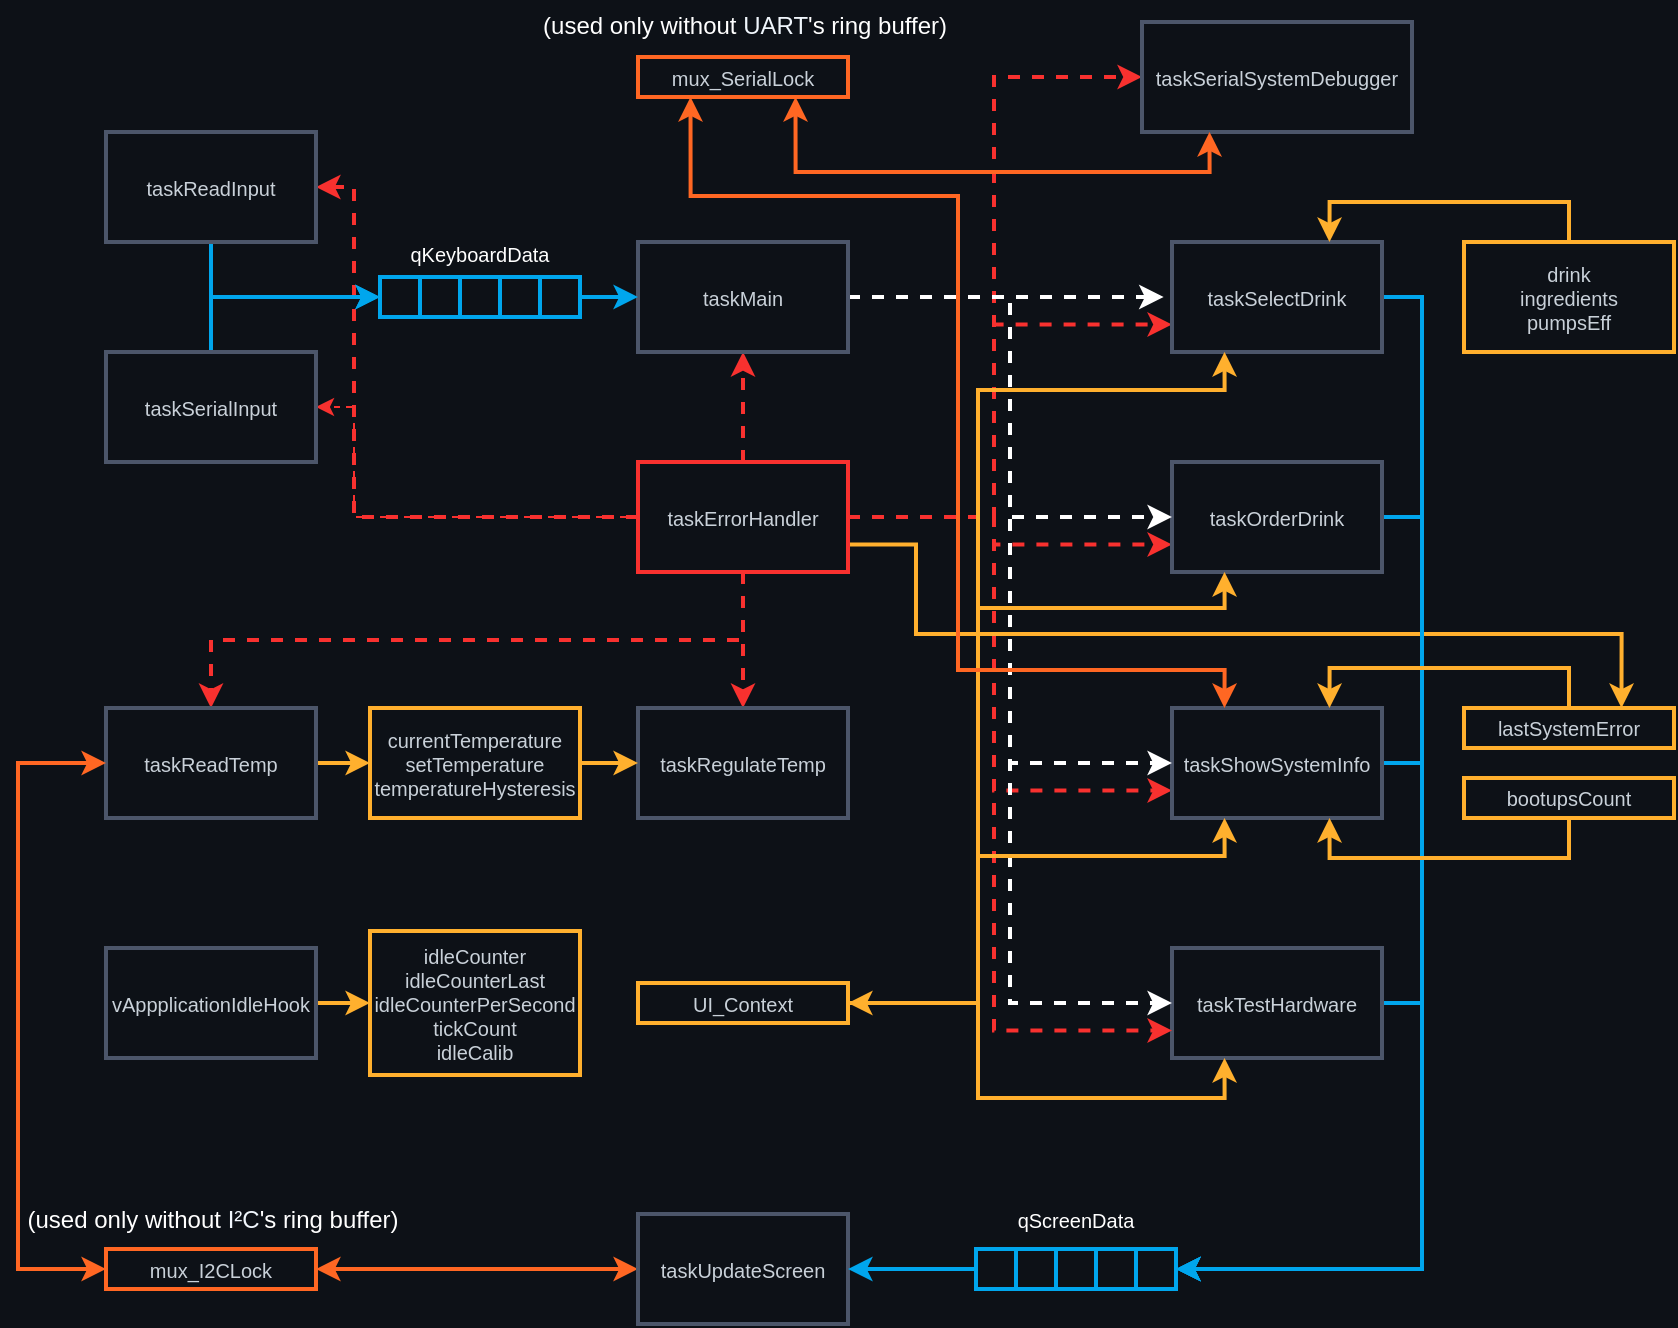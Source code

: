 <mxfile version="28.1.1">
  <diagram name="Page-1" id="_fgNbCBozK9R5fLy6JvO">
    <mxGraphModel dx="1890" dy="1782" grid="0" gridSize="10" guides="1" tooltips="1" connect="1" arrows="1" fold="1" page="0" pageScale="1" pageWidth="850" pageHeight="1100" background="light-dark(#0D1117,#0D1117)" math="0" shadow="0">
      <root>
        <mxCell id="0" />
        <mxCell id="1" parent="0" />
        <mxCell id="HnXs1HMfGt2ZgMy22FsK-139" style="edgeStyle=orthogonalEdgeStyle;rounded=0;orthogonalLoop=1;jettySize=auto;html=1;entryX=1;entryY=0.5;entryDx=0;entryDy=0;strokeColor=#FF6723;strokeWidth=2;startArrow=classic;startFill=1;" edge="1" parent="1" source="-oGY_kGoAMbRIR_1ziQC-6" target="HnXs1HMfGt2ZgMy22FsK-83">
          <mxGeometry relative="1" as="geometry" />
        </mxCell>
        <mxCell id="-oGY_kGoAMbRIR_1ziQC-6" value="taskUpdateScreen" style="rounded=0;whiteSpace=wrap;html=1;fontSize=10;align=center;glass=0;shadow=0;strokeWidth=2;perimeterSpacing=0;strokeColor=#4C566A;fillColor=none;fontColor=#C9D1D9;verticalAlign=middle;spacingLeft=0;spacingTop=0;fontFamily=Helvetica;" parent="1" vertex="1">
          <mxGeometry x="-177" y="-275" width="105" height="55" as="geometry" />
        </mxCell>
        <mxCell id="HnXs1HMfGt2ZgMy22FsK-141" style="edgeStyle=orthogonalEdgeStyle;rounded=0;orthogonalLoop=1;jettySize=auto;html=1;entryX=1;entryY=0.5;entryDx=0;entryDy=0;strokeColor=#00A6ED;strokeWidth=2;" edge="1" parent="1" source="HnXs1HMfGt2ZgMy22FsK-3" target="-oGY_kGoAMbRIR_1ziQC-6">
          <mxGeometry relative="1" as="geometry" />
        </mxCell>
        <mxCell id="HnXs1HMfGt2ZgMy22FsK-3" value="" style="rounded=0;whiteSpace=wrap;html=1;fontSize=10;align=left;glass=0;shadow=0;strokeWidth=2;perimeterSpacing=0;strokeColor=#00A6ED;fillColor=none;fontColor=#C9D1D9;verticalAlign=middle;spacingLeft=0;spacingTop=0;fontFamily=Helvetica;" vertex="1" parent="1">
          <mxGeometry x="-8" y="-257.5" width="20" height="20" as="geometry" />
        </mxCell>
        <mxCell id="HnXs1HMfGt2ZgMy22FsK-4" value="" style="rounded=0;whiteSpace=wrap;html=1;fontSize=10;align=left;glass=0;shadow=0;strokeWidth=2;perimeterSpacing=0;strokeColor=#00A6ED;fillColor=none;fontColor=#C9D1D9;verticalAlign=middle;spacingLeft=0;spacingTop=0;fontFamily=Helvetica;" vertex="1" parent="1">
          <mxGeometry x="12" y="-257.5" width="20" height="20" as="geometry" />
        </mxCell>
        <mxCell id="HnXs1HMfGt2ZgMy22FsK-5" value="" style="rounded=0;whiteSpace=wrap;html=1;fontSize=10;align=left;glass=0;shadow=0;strokeWidth=2;perimeterSpacing=0;strokeColor=#00A6ED;fillColor=none;fontColor=#C9D1D9;verticalAlign=middle;spacingLeft=0;spacingTop=0;fontFamily=Helvetica;" vertex="1" parent="1">
          <mxGeometry x="32" y="-257.5" width="20" height="20" as="geometry" />
        </mxCell>
        <mxCell id="HnXs1HMfGt2ZgMy22FsK-6" value="" style="rounded=0;whiteSpace=wrap;html=1;fontSize=10;align=left;glass=0;shadow=0;strokeWidth=2;perimeterSpacing=0;strokeColor=#00A6ED;fillColor=none;fontColor=#C9D1D9;verticalAlign=middle;spacingLeft=0;spacingTop=0;fontFamily=Helvetica;" vertex="1" parent="1">
          <mxGeometry x="52" y="-257.5" width="20" height="20" as="geometry" />
        </mxCell>
        <mxCell id="HnXs1HMfGt2ZgMy22FsK-7" value="" style="rounded=0;whiteSpace=wrap;html=1;fontSize=10;align=left;glass=0;shadow=0;strokeWidth=2;perimeterSpacing=0;strokeColor=#00A6ED;fillColor=none;fontColor=#C9D1D9;verticalAlign=middle;spacingLeft=0;spacingTop=0;fontFamily=Helvetica;" vertex="1" parent="1">
          <mxGeometry x="72" y="-257.5" width="20" height="20" as="geometry" />
        </mxCell>
        <mxCell id="HnXs1HMfGt2ZgMy22FsK-8" value="&lt;span style=&quot;font-family: Helvetica; font-size: 10px; font-style: normal; font-variant-ligatures: normal; font-variant-caps: normal; font-weight: 400; letter-spacing: normal; orphans: 2; text-indent: 0px; text-transform: none; widows: 2; word-spacing: 0px; -webkit-text-stroke-width: 0px; white-space: normal; text-decoration-thickness: initial; text-decoration-style: initial; text-decoration-color: initial; float: none; display: inline !important;&quot;&gt;qScreenData&lt;/span&gt;" style="text;whiteSpace=wrap;html=1;fontColor=#FFFFFF;labelBorderColor=none;labelBackgroundColor=none;align=center;verticalAlign=middle;" vertex="1" parent="1">
          <mxGeometry x="-8" y="-282" width="100" height="20" as="geometry" />
        </mxCell>
        <mxCell id="HnXs1HMfGt2ZgMy22FsK-142" style="edgeStyle=orthogonalEdgeStyle;rounded=0;orthogonalLoop=1;jettySize=auto;html=1;entryX=1;entryY=0.5;entryDx=0;entryDy=0;exitX=1;exitY=0.5;exitDx=0;exitDy=0;strokeColor=#00A6ED;strokeWidth=2;" edge="1" parent="1" source="HnXs1HMfGt2ZgMy22FsK-23" target="HnXs1HMfGt2ZgMy22FsK-7">
          <mxGeometry relative="1" as="geometry" />
        </mxCell>
        <mxCell id="HnXs1HMfGt2ZgMy22FsK-23" value="taskTestHardware" style="rounded=0;whiteSpace=wrap;html=1;fontSize=10;align=center;glass=0;shadow=0;strokeWidth=2;perimeterSpacing=0;strokeColor=#4C566A;fillColor=none;fontColor=#C9D1D9;verticalAlign=middle;spacingLeft=0;spacingTop=0;fontFamily=Helvetica;" vertex="1" parent="1">
          <mxGeometry x="90" y="-408" width="105" height="55" as="geometry" />
        </mxCell>
        <mxCell id="HnXs1HMfGt2ZgMy22FsK-128" style="edgeStyle=orthogonalEdgeStyle;rounded=0;orthogonalLoop=1;jettySize=auto;html=1;entryX=0;entryY=0.75;entryDx=0;entryDy=0;strokeColor=#F8312F;dashed=1;strokeWidth=2;" edge="1" parent="1" source="HnXs1HMfGt2ZgMy22FsK-24" target="HnXs1HMfGt2ZgMy22FsK-26">
          <mxGeometry relative="1" as="geometry">
            <Array as="points">
              <mxPoint x="1" y="-623" />
              <mxPoint x="1" y="-610" />
            </Array>
          </mxGeometry>
        </mxCell>
        <mxCell id="HnXs1HMfGt2ZgMy22FsK-129" style="edgeStyle=orthogonalEdgeStyle;rounded=0;orthogonalLoop=1;jettySize=auto;html=1;exitX=1;exitY=0.5;exitDx=0;exitDy=0;entryX=0;entryY=0.75;entryDx=0;entryDy=0;strokeColor=#F8312F;dashed=1;strokeWidth=2;" edge="1" parent="1" source="HnXs1HMfGt2ZgMy22FsK-24" target="HnXs1HMfGt2ZgMy22FsK-25">
          <mxGeometry relative="1" as="geometry">
            <Array as="points">
              <mxPoint x="1" y="-623" />
              <mxPoint x="1" y="-487" />
            </Array>
          </mxGeometry>
        </mxCell>
        <mxCell id="HnXs1HMfGt2ZgMy22FsK-130" style="edgeStyle=orthogonalEdgeStyle;rounded=0;orthogonalLoop=1;jettySize=auto;html=1;entryX=0;entryY=0.75;entryDx=0;entryDy=0;strokeColor=#F8312F;dashed=1;strokeWidth=2;" edge="1" parent="1" source="HnXs1HMfGt2ZgMy22FsK-24" target="HnXs1HMfGt2ZgMy22FsK-23">
          <mxGeometry relative="1" as="geometry">
            <Array as="points">
              <mxPoint x="1" y="-623" />
              <mxPoint x="1" y="-367" />
            </Array>
          </mxGeometry>
        </mxCell>
        <mxCell id="HnXs1HMfGt2ZgMy22FsK-131" style="edgeStyle=orthogonalEdgeStyle;rounded=0;orthogonalLoop=1;jettySize=auto;html=1;entryX=0;entryY=0.75;entryDx=0;entryDy=0;strokeColor=#F8312F;dashed=1;strokeWidth=2;" edge="1" parent="1" source="HnXs1HMfGt2ZgMy22FsK-24" target="HnXs1HMfGt2ZgMy22FsK-27">
          <mxGeometry relative="1" as="geometry">
            <Array as="points">
              <mxPoint x="1" y="-624" />
              <mxPoint x="1" y="-720" />
            </Array>
          </mxGeometry>
        </mxCell>
        <mxCell id="HnXs1HMfGt2ZgMy22FsK-132" style="edgeStyle=orthogonalEdgeStyle;rounded=0;orthogonalLoop=1;jettySize=auto;html=1;entryX=0.5;entryY=1;entryDx=0;entryDy=0;strokeColor=#F8312F;dashed=1;strokeWidth=2;" edge="1" parent="1" source="HnXs1HMfGt2ZgMy22FsK-24" target="HnXs1HMfGt2ZgMy22FsK-33">
          <mxGeometry relative="1" as="geometry" />
        </mxCell>
        <mxCell id="HnXs1HMfGt2ZgMy22FsK-133" style="edgeStyle=orthogonalEdgeStyle;rounded=0;orthogonalLoop=1;jettySize=auto;html=1;entryX=1;entryY=0.5;entryDx=0;entryDy=0;strokeColor=#F8312F;dashed=1;" edge="1" parent="1" source="HnXs1HMfGt2ZgMy22FsK-24" target="HnXs1HMfGt2ZgMy22FsK-103">
          <mxGeometry relative="1" as="geometry">
            <Array as="points">
              <mxPoint x="-319" y="-623" />
              <mxPoint x="-319" y="-679" />
            </Array>
          </mxGeometry>
        </mxCell>
        <mxCell id="HnXs1HMfGt2ZgMy22FsK-134" style="edgeStyle=orthogonalEdgeStyle;rounded=0;orthogonalLoop=1;jettySize=auto;html=1;entryX=1;entryY=0.5;entryDx=0;entryDy=0;strokeColor=#F8312F;dashed=1;strokeWidth=2;" edge="1" parent="1" source="HnXs1HMfGt2ZgMy22FsK-24" target="HnXs1HMfGt2ZgMy22FsK-102">
          <mxGeometry relative="1" as="geometry">
            <Array as="points">
              <mxPoint x="-319" y="-624" />
              <mxPoint x="-319" y="-788" />
            </Array>
          </mxGeometry>
        </mxCell>
        <mxCell id="HnXs1HMfGt2ZgMy22FsK-135" style="edgeStyle=orthogonalEdgeStyle;rounded=0;orthogonalLoop=1;jettySize=auto;html=1;entryX=0.5;entryY=0;entryDx=0;entryDy=0;strokeColor=#F8312F;dashed=1;strokeWidth=2;" edge="1" parent="1" source="HnXs1HMfGt2ZgMy22FsK-24" target="HnXs1HMfGt2ZgMy22FsK-62">
          <mxGeometry relative="1" as="geometry" />
        </mxCell>
        <mxCell id="HnXs1HMfGt2ZgMy22FsK-136" style="edgeStyle=orthogonalEdgeStyle;rounded=0;orthogonalLoop=1;jettySize=auto;html=1;entryX=0.5;entryY=0;entryDx=0;entryDy=0;exitX=0.5;exitY=1;exitDx=0;exitDy=0;strokeColor=#F8312F;dashed=1;strokeWidth=2;" edge="1" parent="1" source="HnXs1HMfGt2ZgMy22FsK-24" target="HnXs1HMfGt2ZgMy22FsK-61">
          <mxGeometry relative="1" as="geometry" />
        </mxCell>
        <mxCell id="HnXs1HMfGt2ZgMy22FsK-137" style="edgeStyle=orthogonalEdgeStyle;rounded=0;orthogonalLoop=1;jettySize=auto;html=1;entryX=0;entryY=0.5;entryDx=0;entryDy=0;strokeColor=#F8312F;dashed=1;strokeWidth=2;" edge="1" parent="1" source="HnXs1HMfGt2ZgMy22FsK-24" target="HnXs1HMfGt2ZgMy22FsK-87">
          <mxGeometry relative="1" as="geometry">
            <Array as="points">
              <mxPoint x="1" y="-624" />
              <mxPoint x="1" y="-843" />
            </Array>
          </mxGeometry>
        </mxCell>
        <mxCell id="HnXs1HMfGt2ZgMy22FsK-158" style="edgeStyle=orthogonalEdgeStyle;rounded=0;orthogonalLoop=1;jettySize=auto;html=1;exitX=1;exitY=0.75;exitDx=0;exitDy=0;entryX=0.75;entryY=0;entryDx=0;entryDy=0;strokeColor=#FFB02E;strokeWidth=2;" edge="1" parent="1" source="HnXs1HMfGt2ZgMy22FsK-24" target="HnXs1HMfGt2ZgMy22FsK-152">
          <mxGeometry relative="1" as="geometry">
            <Array as="points">
              <mxPoint x="-38" y="-610" />
              <mxPoint x="-38" y="-565" />
              <mxPoint x="315" y="-565" />
            </Array>
          </mxGeometry>
        </mxCell>
        <mxCell id="HnXs1HMfGt2ZgMy22FsK-24" value="taskErrorHandler" style="rounded=0;whiteSpace=wrap;html=1;fontSize=10;align=center;glass=0;shadow=0;strokeWidth=2;perimeterSpacing=0;strokeColor=#F8312F;fillColor=none;fontColor=#C9D1D9;verticalAlign=middle;spacingLeft=0;spacingTop=0;fontFamily=Helvetica;" vertex="1" parent="1">
          <mxGeometry x="-177" y="-651" width="105" height="55" as="geometry" />
        </mxCell>
        <mxCell id="HnXs1HMfGt2ZgMy22FsK-146" style="edgeStyle=orthogonalEdgeStyle;rounded=0;orthogonalLoop=1;jettySize=auto;html=1;entryX=1;entryY=0.5;entryDx=0;entryDy=0;strokeColor=#00A6ED;exitX=1;exitY=0.5;exitDx=0;exitDy=0;strokeWidth=2;" edge="1" parent="1" source="HnXs1HMfGt2ZgMy22FsK-25" target="HnXs1HMfGt2ZgMy22FsK-7">
          <mxGeometry relative="1" as="geometry" />
        </mxCell>
        <mxCell id="HnXs1HMfGt2ZgMy22FsK-25" value="taskShowSystemInfo" style="rounded=0;whiteSpace=wrap;html=1;fontSize=10;align=center;glass=0;shadow=0;strokeWidth=2;perimeterSpacing=0;strokeColor=#4C566A;fillColor=none;fontColor=#C9D1D9;verticalAlign=middle;spacingLeft=0;spacingTop=0;fontFamily=Helvetica;" vertex="1" parent="1">
          <mxGeometry x="90" y="-528" width="105" height="55" as="geometry" />
        </mxCell>
        <mxCell id="HnXs1HMfGt2ZgMy22FsK-145" style="edgeStyle=orthogonalEdgeStyle;rounded=0;orthogonalLoop=1;jettySize=auto;html=1;entryX=1;entryY=0.5;entryDx=0;entryDy=0;exitX=1;exitY=0.5;exitDx=0;exitDy=0;strokeColor=#00A6ED;strokeWidth=2;" edge="1" parent="1" source="HnXs1HMfGt2ZgMy22FsK-26" target="HnXs1HMfGt2ZgMy22FsK-7">
          <mxGeometry relative="1" as="geometry" />
        </mxCell>
        <mxCell id="HnXs1HMfGt2ZgMy22FsK-26" value="taskOrderDrink" style="rounded=0;whiteSpace=wrap;html=1;fontSize=10;align=center;glass=0;shadow=0;strokeWidth=2;perimeterSpacing=0;strokeColor=#4C566A;fillColor=none;fontColor=#C9D1D9;verticalAlign=middle;spacingLeft=0;spacingTop=0;fontFamily=Helvetica;" vertex="1" parent="1">
          <mxGeometry x="90" y="-651" width="105" height="55" as="geometry" />
        </mxCell>
        <mxCell id="HnXs1HMfGt2ZgMy22FsK-144" style="edgeStyle=orthogonalEdgeStyle;rounded=0;orthogonalLoop=1;jettySize=auto;html=1;entryX=1;entryY=0.5;entryDx=0;entryDy=0;exitX=1;exitY=0.5;exitDx=0;exitDy=0;strokeColor=#00A6ED;strokeWidth=2;" edge="1" parent="1" source="HnXs1HMfGt2ZgMy22FsK-27" target="HnXs1HMfGt2ZgMy22FsK-7">
          <mxGeometry relative="1" as="geometry" />
        </mxCell>
        <mxCell id="HnXs1HMfGt2ZgMy22FsK-27" value="taskSelectDrink" style="rounded=0;whiteSpace=wrap;html=1;fontSize=10;align=center;glass=0;shadow=0;strokeWidth=2;perimeterSpacing=0;strokeColor=#4C566A;fillColor=none;fontColor=#C9D1D9;verticalAlign=middle;spacingLeft=0;spacingTop=0;fontFamily=Helvetica;" vertex="1" parent="1">
          <mxGeometry x="90" y="-761" width="105" height="55" as="geometry" />
        </mxCell>
        <mxCell id="HnXs1HMfGt2ZgMy22FsK-117" style="edgeStyle=orthogonalEdgeStyle;rounded=0;orthogonalLoop=1;jettySize=auto;html=1;fontColor=#FFFFFF;strokeColor=#FFFFFF;dashed=1;strokeWidth=2;" edge="1" parent="1" source="HnXs1HMfGt2ZgMy22FsK-33">
          <mxGeometry relative="1" as="geometry">
            <mxPoint x="85.829" y="-733.5" as="targetPoint" />
          </mxGeometry>
        </mxCell>
        <mxCell id="HnXs1HMfGt2ZgMy22FsK-118" style="edgeStyle=orthogonalEdgeStyle;rounded=0;orthogonalLoop=1;jettySize=auto;html=1;entryX=0;entryY=0.5;entryDx=0;entryDy=0;strokeColor=#FFFFFF;dashed=1;strokeWidth=2;" edge="1" parent="1" source="HnXs1HMfGt2ZgMy22FsK-33" target="HnXs1HMfGt2ZgMy22FsK-26">
          <mxGeometry relative="1" as="geometry" />
        </mxCell>
        <mxCell id="HnXs1HMfGt2ZgMy22FsK-119" style="edgeStyle=orthogonalEdgeStyle;rounded=0;orthogonalLoop=1;jettySize=auto;html=1;entryX=0;entryY=0.5;entryDx=0;entryDy=0;strokeColor=#FFFFFF;dashed=1;strokeWidth=2;" edge="1" parent="1" source="HnXs1HMfGt2ZgMy22FsK-33" target="HnXs1HMfGt2ZgMy22FsK-25">
          <mxGeometry relative="1" as="geometry" />
        </mxCell>
        <mxCell id="HnXs1HMfGt2ZgMy22FsK-120" style="edgeStyle=orthogonalEdgeStyle;rounded=0;orthogonalLoop=1;jettySize=auto;html=1;entryX=0;entryY=0.5;entryDx=0;entryDy=0;dashed=1;strokeColor=#FFFFFF;strokeWidth=2;" edge="1" parent="1" source="HnXs1HMfGt2ZgMy22FsK-33" target="HnXs1HMfGt2ZgMy22FsK-23">
          <mxGeometry relative="1" as="geometry" />
        </mxCell>
        <mxCell id="HnXs1HMfGt2ZgMy22FsK-33" value="taskMain" style="rounded=0;whiteSpace=wrap;html=1;fontSize=10;align=center;glass=0;shadow=0;strokeWidth=2;perimeterSpacing=0;strokeColor=#4C566A;fillColor=none;fontColor=#C9D1D9;verticalAlign=middle;spacingLeft=0;spacingTop=0;fontFamily=Helvetica;" vertex="1" parent="1">
          <mxGeometry x="-177" y="-761" width="105" height="55" as="geometry" />
        </mxCell>
        <mxCell id="HnXs1HMfGt2ZgMy22FsK-39" value="&lt;span style=&quot;font-family: Helvetica; font-size: 10px; font-style: normal; font-variant-ligatures: normal; font-variant-caps: normal; font-weight: 400; letter-spacing: normal; orphans: 2; text-indent: 0px; text-transform: none; widows: 2; word-spacing: 0px; -webkit-text-stroke-width: 0px; white-space: normal; text-decoration-thickness: initial; text-decoration-style: initial; text-decoration-color: initial; float: none; display: inline !important;&quot;&gt;qKeyboardData&lt;/span&gt;" style="text;whiteSpace=wrap;html=1;fontColor=#FFFFFF;labelBorderColor=none;labelBackgroundColor=none;align=center;verticalAlign=middle;" vertex="1" parent="1">
          <mxGeometry x="-306" y="-765" width="100" height="20" as="geometry" />
        </mxCell>
        <mxCell id="HnXs1HMfGt2ZgMy22FsK-147" style="edgeStyle=orthogonalEdgeStyle;rounded=0;orthogonalLoop=1;jettySize=auto;html=1;entryX=0.25;entryY=1;entryDx=0;entryDy=0;strokeColor=#FFB02E;strokeWidth=2;" edge="1" parent="1" source="HnXs1HMfGt2ZgMy22FsK-42" target="HnXs1HMfGt2ZgMy22FsK-23">
          <mxGeometry relative="1" as="geometry">
            <Array as="points">
              <mxPoint x="-7" y="-380" />
              <mxPoint x="-7" y="-333" />
              <mxPoint x="116" y="-333" />
            </Array>
          </mxGeometry>
        </mxCell>
        <mxCell id="HnXs1HMfGt2ZgMy22FsK-148" style="edgeStyle=orthogonalEdgeStyle;rounded=0;orthogonalLoop=1;jettySize=auto;html=1;entryX=0.25;entryY=1;entryDx=0;entryDy=0;strokeColor=#FFB02E;strokeWidth=2;" edge="1" parent="1" source="HnXs1HMfGt2ZgMy22FsK-42" target="HnXs1HMfGt2ZgMy22FsK-25">
          <mxGeometry relative="1" as="geometry">
            <Array as="points">
              <mxPoint x="-7" y="-380" />
              <mxPoint x="-7" y="-454" />
              <mxPoint x="116" y="-454" />
            </Array>
          </mxGeometry>
        </mxCell>
        <mxCell id="HnXs1HMfGt2ZgMy22FsK-149" style="edgeStyle=orthogonalEdgeStyle;rounded=0;orthogonalLoop=1;jettySize=auto;html=1;entryX=0.25;entryY=1;entryDx=0;entryDy=0;strokeColor=#FFB02E;strokeWidth=2;" edge="1" parent="1" source="HnXs1HMfGt2ZgMy22FsK-42" target="HnXs1HMfGt2ZgMy22FsK-26">
          <mxGeometry relative="1" as="geometry">
            <Array as="points">
              <mxPoint x="-7" y="-380" />
              <mxPoint x="-7" y="-578" />
              <mxPoint x="116" y="-578" />
            </Array>
          </mxGeometry>
        </mxCell>
        <mxCell id="HnXs1HMfGt2ZgMy22FsK-150" style="edgeStyle=orthogonalEdgeStyle;rounded=0;orthogonalLoop=1;jettySize=auto;html=1;entryX=0.25;entryY=1;entryDx=0;entryDy=0;strokeColor=#FFB02E;startArrow=classic;startFill=1;strokeWidth=2;" edge="1" parent="1" source="HnXs1HMfGt2ZgMy22FsK-42" target="HnXs1HMfGt2ZgMy22FsK-27">
          <mxGeometry relative="1" as="geometry">
            <Array as="points">
              <mxPoint x="-7" y="-380" />
              <mxPoint x="-7" y="-687" />
              <mxPoint x="116" y="-687" />
            </Array>
          </mxGeometry>
        </mxCell>
        <mxCell id="HnXs1HMfGt2ZgMy22FsK-42" value="UI_Context" style="rounded=0;whiteSpace=wrap;html=1;fontSize=10;align=center;glass=0;shadow=0;strokeWidth=2;perimeterSpacing=0;strokeColor=#FFB02E;fillColor=none;fontColor=#C9D1D9;verticalAlign=middle;spacingLeft=0;spacingTop=0;fontFamily=Helvetica;" vertex="1" parent="1">
          <mxGeometry x="-177" y="-390.5" width="105" height="20" as="geometry" />
        </mxCell>
        <mxCell id="HnXs1HMfGt2ZgMy22FsK-125" style="edgeStyle=orthogonalEdgeStyle;rounded=0;orthogonalLoop=1;jettySize=auto;html=1;entryX=0;entryY=0.5;entryDx=0;entryDy=0;strokeColor=#FFB02E;strokeWidth=2;" edge="1" parent="1" source="HnXs1HMfGt2ZgMy22FsK-61" target="HnXs1HMfGt2ZgMy22FsK-63">
          <mxGeometry relative="1" as="geometry" />
        </mxCell>
        <mxCell id="HnXs1HMfGt2ZgMy22FsK-61" value="taskReadTemp" style="rounded=0;whiteSpace=wrap;html=1;fontSize=10;align=center;glass=0;shadow=0;strokeWidth=2;perimeterSpacing=0;strokeColor=#4C566A;fillColor=none;fontColor=#C9D1D9;verticalAlign=middle;spacingLeft=0;spacingTop=0;fontFamily=Helvetica;" vertex="1" parent="1">
          <mxGeometry x="-443" y="-528" width="105" height="55" as="geometry" />
        </mxCell>
        <mxCell id="HnXs1HMfGt2ZgMy22FsK-62" value="taskRegulateTemp" style="rounded=0;whiteSpace=wrap;html=1;fontSize=10;align=center;glass=0;shadow=0;strokeWidth=2;perimeterSpacing=0;strokeColor=#4C566A;fillColor=none;fontColor=#C9D1D9;verticalAlign=middle;spacingLeft=0;spacingTop=0;fontFamily=Helvetica;" vertex="1" parent="1">
          <mxGeometry x="-177" y="-528" width="105" height="55" as="geometry" />
        </mxCell>
        <mxCell id="HnXs1HMfGt2ZgMy22FsK-123" style="edgeStyle=orthogonalEdgeStyle;rounded=0;orthogonalLoop=1;jettySize=auto;html=1;entryX=0;entryY=0.5;entryDx=0;entryDy=0;strokeColor=#FFB02E;strokeWidth=2;" edge="1" parent="1" source="HnXs1HMfGt2ZgMy22FsK-63" target="HnXs1HMfGt2ZgMy22FsK-62">
          <mxGeometry relative="1" as="geometry" />
        </mxCell>
        <mxCell id="HnXs1HMfGt2ZgMy22FsK-63" value="currentTemperature&lt;div&gt;setTemperature&lt;/div&gt;&lt;div&gt;temperatureHysteresis&lt;/div&gt;" style="rounded=0;whiteSpace=wrap;html=1;fontSize=10;align=center;glass=0;shadow=0;strokeWidth=2;perimeterSpacing=0;strokeColor=#FFB02E;fillColor=none;fontColor=#C9D1D9;verticalAlign=middle;spacingLeft=0;spacingTop=0;fontFamily=Helvetica;" vertex="1" parent="1">
          <mxGeometry x="-311" y="-528" width="105" height="55" as="geometry" />
        </mxCell>
        <mxCell id="HnXs1HMfGt2ZgMy22FsK-126" style="edgeStyle=orthogonalEdgeStyle;rounded=0;orthogonalLoop=1;jettySize=auto;html=1;entryX=0;entryY=0.5;entryDx=0;entryDy=0;strokeColor=#FFB02E;strokeWidth=2;" edge="1" parent="1" source="HnXs1HMfGt2ZgMy22FsK-70" target="HnXs1HMfGt2ZgMy22FsK-71">
          <mxGeometry relative="1" as="geometry" />
        </mxCell>
        <mxCell id="HnXs1HMfGt2ZgMy22FsK-70" value="vAppplicationIdleHook" style="rounded=0;whiteSpace=wrap;html=1;fontSize=10;align=center;glass=0;shadow=0;strokeWidth=2;perimeterSpacing=0;strokeColor=#4C566A;fillColor=none;fontColor=#C9D1D9;verticalAlign=middle;spacingLeft=0;spacingTop=0;fontFamily=Helvetica;" vertex="1" parent="1">
          <mxGeometry x="-443" y="-408" width="105" height="55" as="geometry" />
        </mxCell>
        <mxCell id="HnXs1HMfGt2ZgMy22FsK-71" value="idleCounter&lt;div&gt;idleCounterLast&lt;/div&gt;&lt;div&gt;idleCounterPerSecond&lt;/div&gt;&lt;div&gt;tickCount&lt;/div&gt;&lt;div&gt;idleCalib&lt;/div&gt;" style="rounded=0;whiteSpace=wrap;html=1;fontSize=10;align=center;glass=0;shadow=0;strokeWidth=2;perimeterSpacing=0;strokeColor=#FFB02E;fillColor=none;fontColor=#C9D1D9;verticalAlign=middle;spacingLeft=0;spacingTop=0;fontFamily=Helvetica;" vertex="1" parent="1">
          <mxGeometry x="-311" y="-416.5" width="105" height="72" as="geometry" />
        </mxCell>
        <mxCell id="HnXs1HMfGt2ZgMy22FsK-140" style="edgeStyle=orthogonalEdgeStyle;rounded=0;orthogonalLoop=1;jettySize=auto;html=1;entryX=0;entryY=0.5;entryDx=0;entryDy=0;strokeColor=#FF6723;strokeWidth=2;startArrow=classic;startFill=1;" edge="1" parent="1" source="HnXs1HMfGt2ZgMy22FsK-83" target="HnXs1HMfGt2ZgMy22FsK-61">
          <mxGeometry relative="1" as="geometry">
            <Array as="points">
              <mxPoint x="-487" y="-247.5" />
              <mxPoint x="-487" y="-500" />
            </Array>
          </mxGeometry>
        </mxCell>
        <mxCell id="HnXs1HMfGt2ZgMy22FsK-83" value="mux_I2CLock" style="rounded=0;whiteSpace=wrap;html=1;fontSize=10;align=center;glass=0;shadow=0;strokeWidth=2;perimeterSpacing=0;strokeColor=#FF6723;fillColor=none;fontColor=#C9D1D9;verticalAlign=middle;spacingLeft=0;spacingTop=0;fontFamily=Helvetica;" vertex="1" parent="1">
          <mxGeometry x="-443" y="-257.5" width="105" height="20" as="geometry" />
        </mxCell>
        <mxCell id="HnXs1HMfGt2ZgMy22FsK-86" value="(used only without&amp;nbsp;&lt;span style=&quot;background-color: rgb(13, 17, 23); color: rgb(240, 246, 252); text-align: start; text-wrap-mode: wrap;&quot;&gt;&lt;font face=&quot;Helvetica&quot; style=&quot;&quot;&gt;I²C&lt;/font&gt;&lt;/span&gt;&#39;s ring buffer)" style="text;html=1;align=center;verticalAlign=middle;resizable=0;points=[];autosize=1;strokeColor=none;fillColor=none;fontColor=#FFFFFF;" vertex="1" parent="1">
          <mxGeometry x="-492" y="-285" width="203" height="26" as="geometry" />
        </mxCell>
        <mxCell id="HnXs1HMfGt2ZgMy22FsK-87" value="taskSerialSystemDebugger" style="rounded=0;whiteSpace=wrap;html=1;fontSize=10;align=center;glass=0;shadow=0;strokeWidth=2;perimeterSpacing=0;strokeColor=#4C566A;fillColor=none;fontColor=#C9D1D9;verticalAlign=middle;spacingLeft=0;spacingTop=0;fontFamily=Helvetica;" vertex="1" parent="1">
          <mxGeometry x="75" y="-871" width="135" height="55" as="geometry" />
        </mxCell>
        <mxCell id="HnXs1HMfGt2ZgMy22FsK-156" style="edgeStyle=orthogonalEdgeStyle;rounded=0;orthogonalLoop=1;jettySize=auto;html=1;entryX=0.75;entryY=1;entryDx=0;entryDy=0;strokeColor=#FFB02E;exitX=0.5;exitY=1;exitDx=0;exitDy=0;strokeWidth=2;" edge="1" parent="1" source="HnXs1HMfGt2ZgMy22FsK-90" target="HnXs1HMfGt2ZgMy22FsK-25">
          <mxGeometry relative="1" as="geometry">
            <Array as="points">
              <mxPoint x="288" y="-453" />
              <mxPoint x="169" y="-453" />
            </Array>
          </mxGeometry>
        </mxCell>
        <mxCell id="HnXs1HMfGt2ZgMy22FsK-90" value="bootupsCount" style="rounded=0;whiteSpace=wrap;html=1;fontSize=10;align=center;glass=0;shadow=0;strokeWidth=2;perimeterSpacing=0;strokeColor=#FFB02E;fillColor=none;fontColor=#C9D1D9;verticalAlign=middle;spacingLeft=0;spacingTop=0;fontFamily=Helvetica;" vertex="1" parent="1">
          <mxGeometry x="236" y="-493" width="105" height="20" as="geometry" />
        </mxCell>
        <mxCell id="HnXs1HMfGt2ZgMy22FsK-157" style="edgeStyle=orthogonalEdgeStyle;rounded=0;orthogonalLoop=1;jettySize=auto;html=1;entryX=0.75;entryY=0;entryDx=0;entryDy=0;exitX=0.5;exitY=0;exitDx=0;exitDy=0;strokeColor=#FFB02E;strokeWidth=2;" edge="1" parent="1" source="HnXs1HMfGt2ZgMy22FsK-92" target="HnXs1HMfGt2ZgMy22FsK-27">
          <mxGeometry relative="1" as="geometry" />
        </mxCell>
        <mxCell id="HnXs1HMfGt2ZgMy22FsK-92" value="drink&lt;div&gt;ingredients&lt;/div&gt;&lt;div&gt;pumpsEff&lt;/div&gt;" style="rounded=0;whiteSpace=wrap;html=1;fontSize=10;align=center;glass=0;shadow=0;strokeWidth=2;perimeterSpacing=0;strokeColor=#FFB02E;fillColor=none;fontColor=#C9D1D9;verticalAlign=middle;spacingLeft=0;spacingTop=0;fontFamily=Helvetica;" vertex="1" parent="1">
          <mxGeometry x="236" y="-761" width="105" height="55" as="geometry" />
        </mxCell>
        <mxCell id="HnXs1HMfGt2ZgMy22FsK-112" style="edgeStyle=orthogonalEdgeStyle;rounded=0;orthogonalLoop=1;jettySize=auto;html=1;entryX=0;entryY=0.5;entryDx=0;entryDy=0;strokeColor=#00A6ED;exitX=0.5;exitY=1;exitDx=0;exitDy=0;strokeWidth=2;" edge="1" parent="1" source="HnXs1HMfGt2ZgMy22FsK-102" target="HnXs1HMfGt2ZgMy22FsK-106">
          <mxGeometry relative="1" as="geometry" />
        </mxCell>
        <mxCell id="HnXs1HMfGt2ZgMy22FsK-102" value="taskReadInput" style="rounded=0;whiteSpace=wrap;html=1;fontSize=10;align=center;glass=0;shadow=0;strokeWidth=2;perimeterSpacing=0;strokeColor=#4C566A;fillColor=none;fontColor=#C9D1D9;verticalAlign=middle;spacingLeft=0;spacingTop=0;fontFamily=Helvetica;" vertex="1" parent="1">
          <mxGeometry x="-443" y="-816" width="105" height="55" as="geometry" />
        </mxCell>
        <mxCell id="HnXs1HMfGt2ZgMy22FsK-113" style="edgeStyle=orthogonalEdgeStyle;rounded=0;orthogonalLoop=1;jettySize=auto;html=1;entryX=0;entryY=0.5;entryDx=0;entryDy=0;strokeColor=#00A6ED;exitX=0.5;exitY=0;exitDx=0;exitDy=0;strokeWidth=2;" edge="1" parent="1" source="HnXs1HMfGt2ZgMy22FsK-103" target="HnXs1HMfGt2ZgMy22FsK-106">
          <mxGeometry relative="1" as="geometry" />
        </mxCell>
        <mxCell id="HnXs1HMfGt2ZgMy22FsK-103" value="taskSerialInput" style="rounded=0;whiteSpace=wrap;html=1;fontSize=10;align=center;glass=0;shadow=0;strokeWidth=2;perimeterSpacing=0;strokeColor=#4C566A;fillColor=none;fontColor=#C9D1D9;verticalAlign=middle;spacingLeft=0;spacingTop=0;fontFamily=Helvetica;" vertex="1" parent="1">
          <mxGeometry x="-443" y="-706" width="105" height="55" as="geometry" />
        </mxCell>
        <mxCell id="HnXs1HMfGt2ZgMy22FsK-106" value="" style="rounded=0;whiteSpace=wrap;html=1;fontSize=10;align=left;glass=0;shadow=0;strokeWidth=2;perimeterSpacing=0;strokeColor=#00A6ED;fillColor=none;fontColor=#C9D1D9;verticalAlign=middle;spacingLeft=0;spacingTop=0;fontFamily=Helvetica;" vertex="1" parent="1">
          <mxGeometry x="-306" y="-743.5" width="20" height="20" as="geometry" />
        </mxCell>
        <mxCell id="HnXs1HMfGt2ZgMy22FsK-107" value="" style="rounded=0;whiteSpace=wrap;html=1;fontSize=10;align=left;glass=0;shadow=0;strokeWidth=2;perimeterSpacing=0;strokeColor=#00A6ED;fillColor=none;fontColor=#C9D1D9;verticalAlign=middle;spacingLeft=0;spacingTop=0;fontFamily=Helvetica;" vertex="1" parent="1">
          <mxGeometry x="-286" y="-743.5" width="20" height="20" as="geometry" />
        </mxCell>
        <mxCell id="HnXs1HMfGt2ZgMy22FsK-108" value="" style="rounded=0;whiteSpace=wrap;html=1;fontSize=10;align=left;glass=0;shadow=0;strokeWidth=2;perimeterSpacing=0;strokeColor=#00A6ED;fillColor=none;fontColor=#C9D1D9;verticalAlign=middle;spacingLeft=0;spacingTop=0;fontFamily=Helvetica;" vertex="1" parent="1">
          <mxGeometry x="-266" y="-743.5" width="20" height="20" as="geometry" />
        </mxCell>
        <mxCell id="HnXs1HMfGt2ZgMy22FsK-111" style="edgeStyle=orthogonalEdgeStyle;rounded=0;orthogonalLoop=1;jettySize=auto;html=1;entryX=0;entryY=0.5;entryDx=0;entryDy=0;strokeColor=#00A6ED;strokeWidth=2;" edge="1" parent="1" source="HnXs1HMfGt2ZgMy22FsK-109" target="HnXs1HMfGt2ZgMy22FsK-33">
          <mxGeometry relative="1" as="geometry" />
        </mxCell>
        <mxCell id="HnXs1HMfGt2ZgMy22FsK-109" value="" style="rounded=0;whiteSpace=wrap;html=1;fontSize=10;align=left;glass=0;shadow=0;strokeWidth=2;perimeterSpacing=0;strokeColor=#00A6ED;fillColor=none;fontColor=#C9D1D9;verticalAlign=middle;spacingLeft=0;spacingTop=0;fontFamily=Helvetica;" vertex="1" parent="1">
          <mxGeometry x="-226" y="-743.5" width="20" height="20" as="geometry" />
        </mxCell>
        <mxCell id="HnXs1HMfGt2ZgMy22FsK-110" value="" style="rounded=0;whiteSpace=wrap;html=1;fontSize=10;align=left;glass=0;shadow=0;strokeWidth=2;perimeterSpacing=0;strokeColor=#00A6ED;fillColor=none;fontColor=#C9D1D9;verticalAlign=middle;spacingLeft=0;spacingTop=0;fontFamily=Helvetica;" vertex="1" parent="1">
          <mxGeometry x="-246" y="-743.5" width="20" height="20" as="geometry" />
        </mxCell>
        <mxCell id="HnXs1HMfGt2ZgMy22FsK-155" style="edgeStyle=orthogonalEdgeStyle;rounded=0;orthogonalLoop=1;jettySize=auto;html=1;entryX=0.75;entryY=0;entryDx=0;entryDy=0;strokeColor=#FFB02E;exitX=0.5;exitY=0;exitDx=0;exitDy=0;strokeWidth=2;" edge="1" parent="1" source="HnXs1HMfGt2ZgMy22FsK-152" target="HnXs1HMfGt2ZgMy22FsK-25">
          <mxGeometry relative="1" as="geometry">
            <Array as="points">
              <mxPoint x="289" y="-548" />
              <mxPoint x="169" y="-548" />
            </Array>
          </mxGeometry>
        </mxCell>
        <mxCell id="HnXs1HMfGt2ZgMy22FsK-152" value="lastSystemError" style="rounded=0;whiteSpace=wrap;html=1;fontSize=10;align=center;glass=0;shadow=0;strokeWidth=2;perimeterSpacing=0;strokeColor=#FFB02E;fillColor=none;fontColor=#C9D1D9;verticalAlign=middle;spacingLeft=0;spacingTop=0;fontFamily=Helvetica;" vertex="1" parent="1">
          <mxGeometry x="236" y="-528" width="105" height="20" as="geometry" />
        </mxCell>
        <mxCell id="HnXs1HMfGt2ZgMy22FsK-160" style="edgeStyle=orthogonalEdgeStyle;rounded=0;orthogonalLoop=1;jettySize=auto;html=1;entryX=0.25;entryY=1;entryDx=0;entryDy=0;strokeWidth=2;strokeColor=#FF6723;startArrow=classic;startFill=1;exitX=0.75;exitY=1;exitDx=0;exitDy=0;" edge="1" parent="1" source="HnXs1HMfGt2ZgMy22FsK-159" target="HnXs1HMfGt2ZgMy22FsK-87">
          <mxGeometry relative="1" as="geometry">
            <Array as="points">
              <mxPoint x="-98" y="-796" />
              <mxPoint x="109" y="-796" />
            </Array>
          </mxGeometry>
        </mxCell>
        <mxCell id="HnXs1HMfGt2ZgMy22FsK-161" style="edgeStyle=orthogonalEdgeStyle;rounded=0;orthogonalLoop=1;jettySize=auto;html=1;exitX=0.25;exitY=1;exitDx=0;exitDy=0;strokeWidth=2;strokeColor=#FF6723;startArrow=classic;startFill=1;entryX=0.25;entryY=0;entryDx=0;entryDy=0;" edge="1" parent="1" source="HnXs1HMfGt2ZgMy22FsK-159" target="HnXs1HMfGt2ZgMy22FsK-25">
          <mxGeometry relative="1" as="geometry">
            <mxPoint x="-17.153" y="-628.833" as="targetPoint" />
            <Array as="points">
              <mxPoint x="-151" y="-784" />
              <mxPoint x="-17" y="-784" />
              <mxPoint x="-17" y="-547" />
              <mxPoint x="116" y="-547" />
            </Array>
          </mxGeometry>
        </mxCell>
        <mxCell id="HnXs1HMfGt2ZgMy22FsK-159" value="mux_SerialLock" style="rounded=0;whiteSpace=wrap;html=1;fontSize=10;align=center;glass=0;shadow=0;strokeWidth=2;perimeterSpacing=0;strokeColor=#FF6723;fillColor=none;fontColor=#C9D1D9;verticalAlign=middle;spacingLeft=0;spacingTop=0;fontFamily=Helvetica;" vertex="1" parent="1">
          <mxGeometry x="-177" y="-853.5" width="105" height="20" as="geometry" />
        </mxCell>
        <mxCell id="HnXs1HMfGt2ZgMy22FsK-162" value="(used only without&amp;nbsp;&lt;span style=&quot;background-color: rgb(13, 17, 23); color: rgb(240, 246, 252); text-align: start; text-wrap-mode: wrap;&quot;&gt;&lt;font face=&quot;Helvetica&quot; style=&quot;&quot;&gt;UART&lt;/font&gt;&lt;/span&gt;&#39;s ring buffer)" style="text;html=1;align=center;verticalAlign=middle;resizable=0;points=[];autosize=1;strokeColor=none;fillColor=none;fontColor=#FFFFFF;" vertex="1" parent="1">
          <mxGeometry x="-234" y="-882" width="220" height="26" as="geometry" />
        </mxCell>
      </root>
    </mxGraphModel>
  </diagram>
</mxfile>
